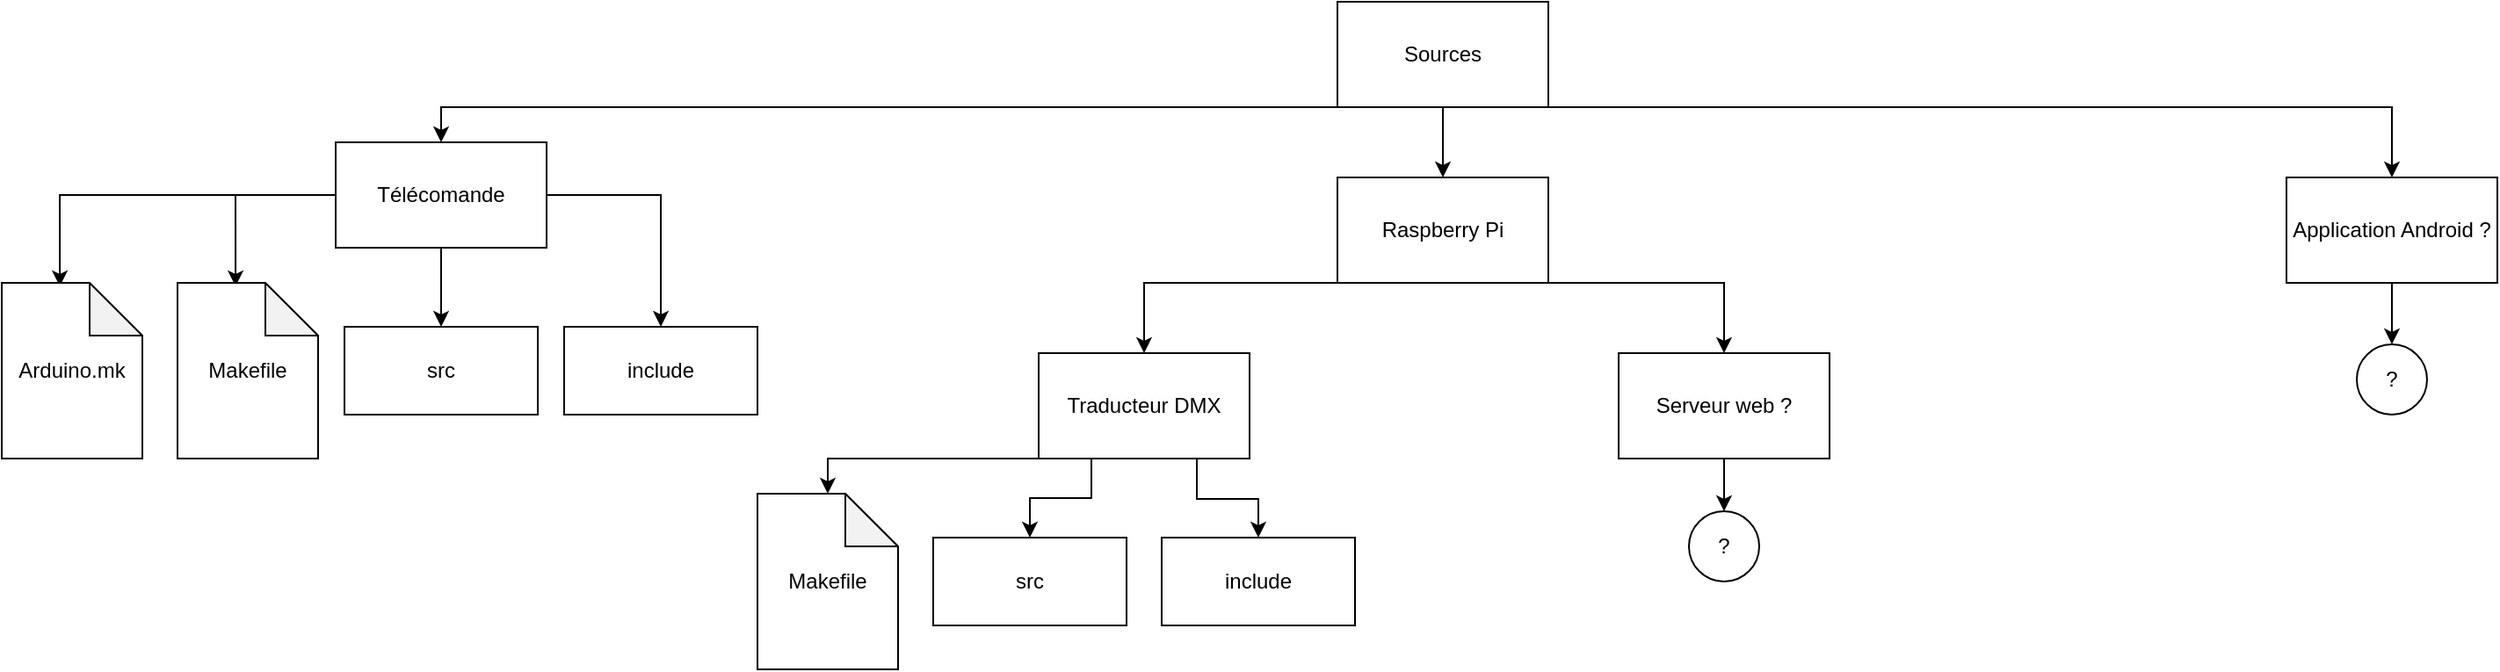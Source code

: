 <mxfile version="14.5.3" type="device"><diagram id="KfcH69P3EfhxhhrDhX3O" name="Page-1"><mxGraphModel dx="2009" dy="742" grid="1" gridSize="10" guides="1" tooltips="1" connect="1" arrows="1" fold="1" page="1" pageScale="1" pageWidth="827" pageHeight="1169" math="0" shadow="0"><root><mxCell id="0"/><mxCell id="1" parent="0"/><mxCell id="51QZqTg7uo5JueHnEET8-4" style="edgeStyle=orthogonalEdgeStyle;rounded=0;orthogonalLoop=1;jettySize=auto;html=1;exitX=0;exitY=1;exitDx=0;exitDy=0;entryX=0.5;entryY=0;entryDx=0;entryDy=0;" edge="1" parent="1" source="51QZqTg7uo5JueHnEET8-2" target="51QZqTg7uo5JueHnEET8-3"><mxGeometry relative="1" as="geometry"><Array as="points"><mxPoint x="-170" y="120"/></Array></mxGeometry></mxCell><mxCell id="51QZqTg7uo5JueHnEET8-5" style="edgeStyle=orthogonalEdgeStyle;rounded=0;orthogonalLoop=1;jettySize=auto;html=1;exitX=0.5;exitY=1;exitDx=0;exitDy=0;entryX=0.5;entryY=0;entryDx=0;entryDy=0;" edge="1" parent="1" source="51QZqTg7uo5JueHnEET8-2" target="51QZqTg7uo5JueHnEET8-6"><mxGeometry relative="1" as="geometry"><mxPoint x="400" y="160" as="targetPoint"/></mxGeometry></mxCell><mxCell id="51QZqTg7uo5JueHnEET8-8" style="edgeStyle=orthogonalEdgeStyle;rounded=0;orthogonalLoop=1;jettySize=auto;html=1;exitX=1;exitY=1;exitDx=0;exitDy=0;entryX=0.5;entryY=0;entryDx=0;entryDy=0;" edge="1" parent="1" source="51QZqTg7uo5JueHnEET8-2" target="51QZqTg7uo5JueHnEET8-7"><mxGeometry relative="1" as="geometry"><Array as="points"><mxPoint x="940" y="120"/></Array></mxGeometry></mxCell><mxCell id="51QZqTg7uo5JueHnEET8-2" value="Sources" style="rounded=0;whiteSpace=wrap;html=1;" vertex="1" parent="1"><mxGeometry x="340" y="60" width="120" height="60" as="geometry"/></mxCell><mxCell id="51QZqTg7uo5JueHnEET8-30" style="edgeStyle=orthogonalEdgeStyle;rounded=0;orthogonalLoop=1;jettySize=auto;html=1;exitX=0;exitY=0.5;exitDx=0;exitDy=0;entryX=0.413;entryY=0.02;entryDx=0;entryDy=0;entryPerimeter=0;" edge="1" parent="1" source="51QZqTg7uo5JueHnEET8-3" target="51QZqTg7uo5JueHnEET8-29"><mxGeometry relative="1" as="geometry"/></mxCell><mxCell id="51QZqTg7uo5JueHnEET8-31" style="edgeStyle=orthogonalEdgeStyle;rounded=0;orthogonalLoop=1;jettySize=auto;html=1;exitX=0;exitY=0.5;exitDx=0;exitDy=0;entryX=0.413;entryY=0.02;entryDx=0;entryDy=0;entryPerimeter=0;" edge="1" parent="1" source="51QZqTg7uo5JueHnEET8-3" target="51QZqTg7uo5JueHnEET8-27"><mxGeometry relative="1" as="geometry"/></mxCell><mxCell id="51QZqTg7uo5JueHnEET8-33" value="" style="edgeStyle=orthogonalEdgeStyle;rounded=0;orthogonalLoop=1;jettySize=auto;html=1;" edge="1" parent="1" source="51QZqTg7uo5JueHnEET8-3" target="51QZqTg7uo5JueHnEET8-26"><mxGeometry relative="1" as="geometry"><Array as="points"><mxPoint x="-170" y="230"/><mxPoint x="-170" y="230"/></Array></mxGeometry></mxCell><mxCell id="51QZqTg7uo5JueHnEET8-34" style="edgeStyle=orthogonalEdgeStyle;rounded=0;orthogonalLoop=1;jettySize=auto;html=1;exitX=1;exitY=0.5;exitDx=0;exitDy=0;entryX=0.5;entryY=0;entryDx=0;entryDy=0;" edge="1" parent="1" source="51QZqTg7uo5JueHnEET8-3" target="51QZqTg7uo5JueHnEET8-28"><mxGeometry relative="1" as="geometry"/></mxCell><mxCell id="51QZqTg7uo5JueHnEET8-3" value="&lt;div&gt;Télécomande&lt;/div&gt;" style="rounded=0;whiteSpace=wrap;html=1;" vertex="1" parent="1"><mxGeometry x="-230" y="140" width="120" height="60" as="geometry"/></mxCell><mxCell id="51QZqTg7uo5JueHnEET8-9" style="edgeStyle=orthogonalEdgeStyle;rounded=0;orthogonalLoop=1;jettySize=auto;html=1;exitX=0;exitY=1;exitDx=0;exitDy=0;entryX=0.5;entryY=0;entryDx=0;entryDy=0;" edge="1" parent="1" source="51QZqTg7uo5JueHnEET8-6" target="51QZqTg7uo5JueHnEET8-11"><mxGeometry relative="1" as="geometry"><mxPoint x="310" y="260" as="targetPoint"/><Array as="points"><mxPoint x="230" y="220"/></Array></mxGeometry></mxCell><mxCell id="51QZqTg7uo5JueHnEET8-10" style="edgeStyle=orthogonalEdgeStyle;rounded=0;orthogonalLoop=1;jettySize=auto;html=1;exitX=1;exitY=1;exitDx=0;exitDy=0;entryX=0.5;entryY=0;entryDx=0;entryDy=0;" edge="1" parent="1" source="51QZqTg7uo5JueHnEET8-6" target="51QZqTg7uo5JueHnEET8-12"><mxGeometry relative="1" as="geometry"><mxPoint x="490" y="260" as="targetPoint"/><mxPoint x="470" y="220" as="sourcePoint"/><Array as="points"><mxPoint x="560" y="220"/></Array></mxGeometry></mxCell><mxCell id="51QZqTg7uo5JueHnEET8-6" value="Raspberry Pi" style="rounded=0;whiteSpace=wrap;html=1;" vertex="1" parent="1"><mxGeometry x="340" y="160" width="120" height="60" as="geometry"/></mxCell><mxCell id="51QZqTg7uo5JueHnEET8-36" style="edgeStyle=orthogonalEdgeStyle;rounded=0;orthogonalLoop=1;jettySize=auto;html=1;exitX=0.5;exitY=1;exitDx=0;exitDy=0;entryX=0.5;entryY=0;entryDx=0;entryDy=0;" edge="1" parent="1" source="51QZqTg7uo5JueHnEET8-7" target="51QZqTg7uo5JueHnEET8-35"><mxGeometry relative="1" as="geometry"/></mxCell><mxCell id="51QZqTg7uo5JueHnEET8-7" value="Application Android ?" style="rounded=0;whiteSpace=wrap;html=1;" vertex="1" parent="1"><mxGeometry x="880" y="160" width="120" height="60" as="geometry"/></mxCell><mxCell id="51QZqTg7uo5JueHnEET8-21" style="edgeStyle=orthogonalEdgeStyle;rounded=0;orthogonalLoop=1;jettySize=auto;html=1;exitX=0;exitY=1;exitDx=0;exitDy=0;entryX=0.5;entryY=0;entryDx=0;entryDy=0;entryPerimeter=0;" edge="1" parent="1" source="51QZqTg7uo5JueHnEET8-11" target="51QZqTg7uo5JueHnEET8-20"><mxGeometry relative="1" as="geometry"><Array as="points"><mxPoint x="50" y="320"/></Array></mxGeometry></mxCell><mxCell id="51QZqTg7uo5JueHnEET8-24" style="edgeStyle=orthogonalEdgeStyle;rounded=0;orthogonalLoop=1;jettySize=auto;html=1;exitX=0.25;exitY=1;exitDx=0;exitDy=0;entryX=0.5;entryY=0;entryDx=0;entryDy=0;" edge="1" parent="1" source="51QZqTg7uo5JueHnEET8-11" target="51QZqTg7uo5JueHnEET8-17"><mxGeometry relative="1" as="geometry"/></mxCell><mxCell id="51QZqTg7uo5JueHnEET8-25" style="edgeStyle=orthogonalEdgeStyle;rounded=0;orthogonalLoop=1;jettySize=auto;html=1;exitX=0.75;exitY=1;exitDx=0;exitDy=0;entryX=0.5;entryY=0;entryDx=0;entryDy=0;" edge="1" parent="1" source="51QZqTg7uo5JueHnEET8-11" target="51QZqTg7uo5JueHnEET8-22"><mxGeometry relative="1" as="geometry"><Array as="points"><mxPoint x="260" y="343"/><mxPoint x="295" y="343"/></Array></mxGeometry></mxCell><mxCell id="51QZqTg7uo5JueHnEET8-11" value="Traducteur DMX" style="rounded=0;whiteSpace=wrap;html=1;" vertex="1" parent="1"><mxGeometry x="170" y="260" width="120" height="60" as="geometry"/></mxCell><mxCell id="51QZqTg7uo5JueHnEET8-15" style="edgeStyle=orthogonalEdgeStyle;rounded=0;orthogonalLoop=1;jettySize=auto;html=1;exitX=0.5;exitY=1;exitDx=0;exitDy=0;entryX=0.5;entryY=0;entryDx=0;entryDy=0;" edge="1" parent="1" source="51QZqTg7uo5JueHnEET8-12" target="51QZqTg7uo5JueHnEET8-14"><mxGeometry relative="1" as="geometry"/></mxCell><mxCell id="51QZqTg7uo5JueHnEET8-12" value="Serveur web ?" style="rounded=0;whiteSpace=wrap;html=1;" vertex="1" parent="1"><mxGeometry x="500" y="260" width="120" height="60" as="geometry"/></mxCell><mxCell id="51QZqTg7uo5JueHnEET8-14" value="?" style="ellipse;whiteSpace=wrap;html=1;" vertex="1" parent="1"><mxGeometry x="540" y="350" width="40" height="40" as="geometry"/></mxCell><mxCell id="51QZqTg7uo5JueHnEET8-17" value="src" style="rounded=0;whiteSpace=wrap;html=1;" vertex="1" parent="1"><mxGeometry x="110" y="365" width="110" height="50" as="geometry"/></mxCell><mxCell id="51QZqTg7uo5JueHnEET8-20" value="Makefile" style="shape=note;whiteSpace=wrap;html=1;backgroundOutline=1;darkOpacity=0.05;" vertex="1" parent="1"><mxGeometry x="10" y="340" width="80" height="100" as="geometry"/></mxCell><mxCell id="51QZqTg7uo5JueHnEET8-22" value="include" style="rounded=0;whiteSpace=wrap;html=1;" vertex="1" parent="1"><mxGeometry x="240" y="365" width="110" height="50" as="geometry"/></mxCell><mxCell id="51QZqTg7uo5JueHnEET8-26" value="src" style="rounded=0;whiteSpace=wrap;html=1;" vertex="1" parent="1"><mxGeometry x="-225" y="245" width="110" height="50" as="geometry"/></mxCell><mxCell id="51QZqTg7uo5JueHnEET8-27" value="Makefile" style="shape=note;whiteSpace=wrap;html=1;backgroundOutline=1;darkOpacity=0.05;" vertex="1" parent="1"><mxGeometry x="-320" y="220" width="80" height="100" as="geometry"/></mxCell><mxCell id="51QZqTg7uo5JueHnEET8-28" value="include" style="rounded=0;whiteSpace=wrap;html=1;" vertex="1" parent="1"><mxGeometry x="-100" y="245" width="110" height="50" as="geometry"/></mxCell><mxCell id="51QZqTg7uo5JueHnEET8-29" value="Arduino.mk" style="shape=note;whiteSpace=wrap;html=1;backgroundOutline=1;darkOpacity=0.05;" vertex="1" parent="1"><mxGeometry x="-420" y="220" width="80" height="100" as="geometry"/></mxCell><mxCell id="51QZqTg7uo5JueHnEET8-35" value="?" style="ellipse;whiteSpace=wrap;html=1;" vertex="1" parent="1"><mxGeometry x="920" y="255" width="40" height="40" as="geometry"/></mxCell></root></mxGraphModel></diagram></mxfile>